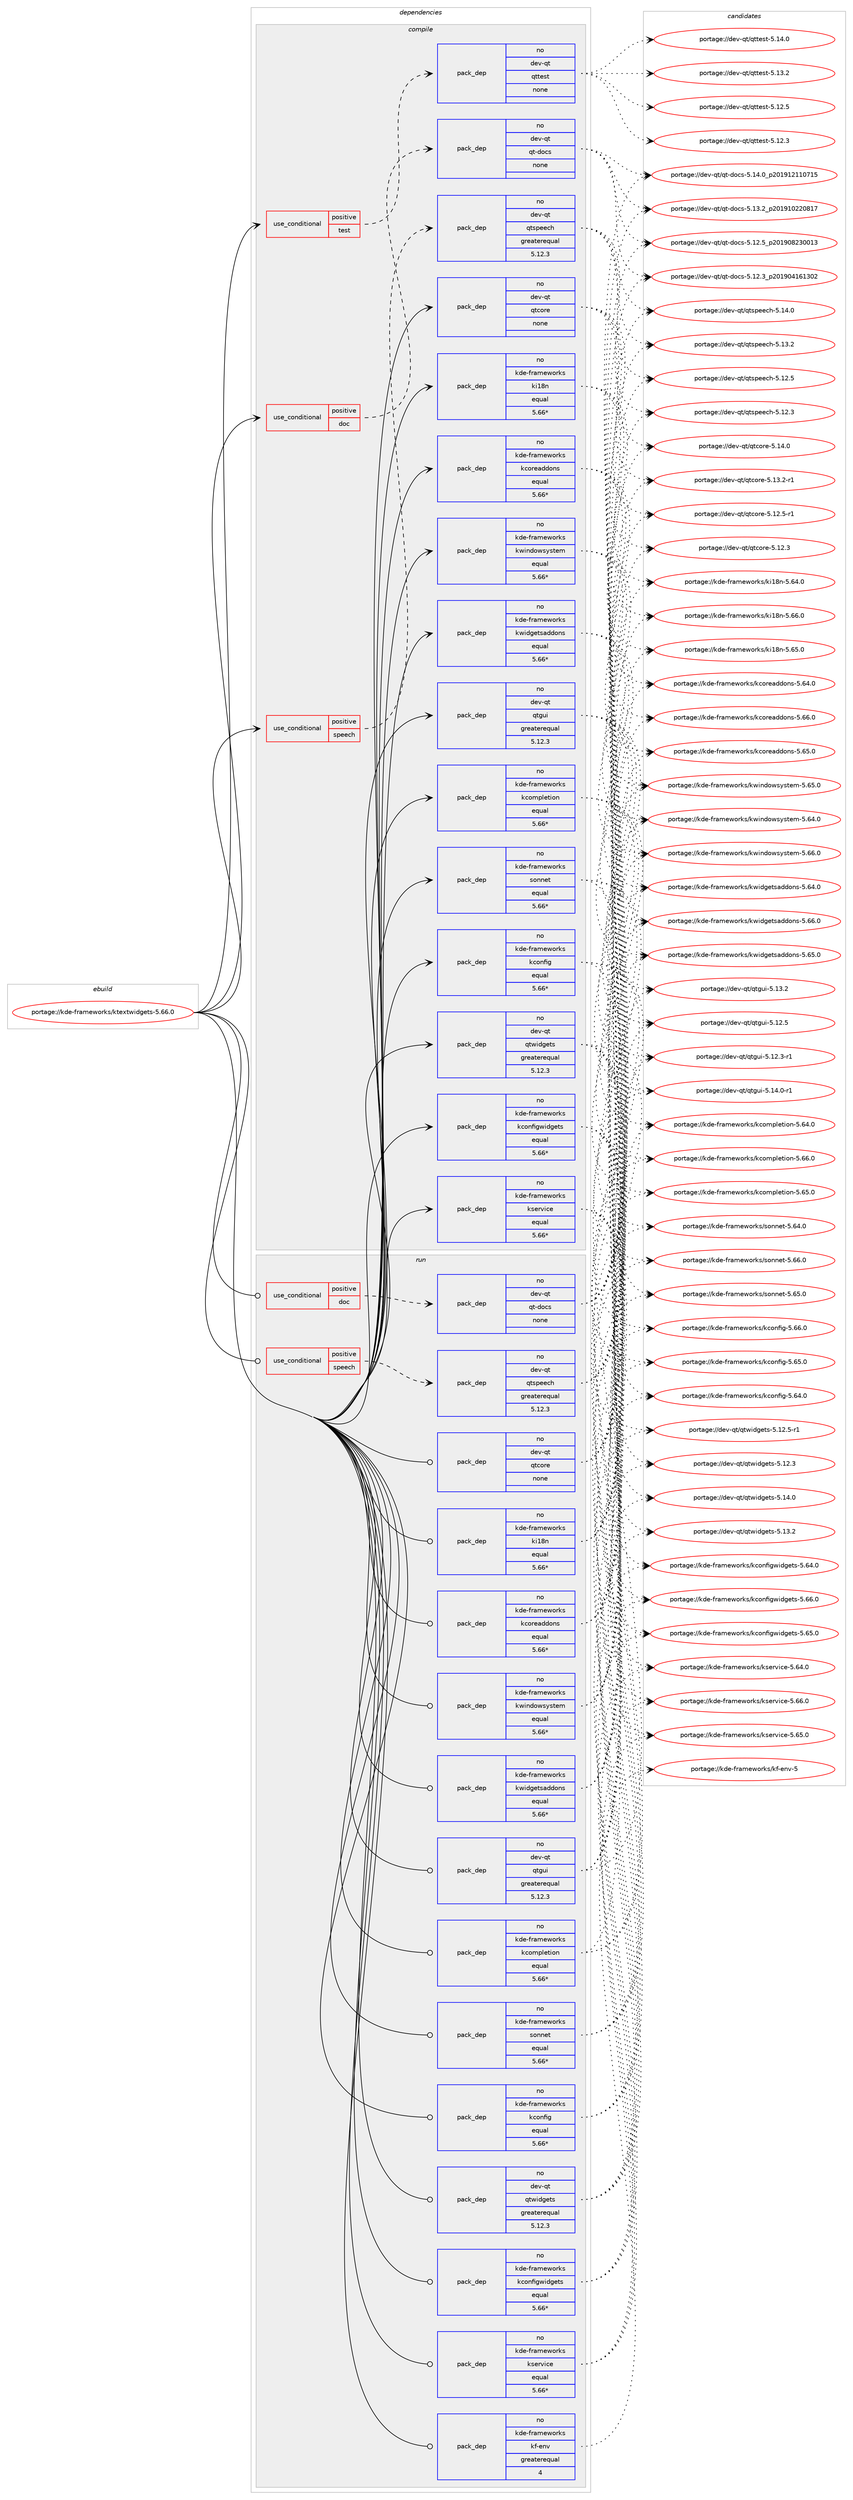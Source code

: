 digraph prolog {

# *************
# Graph options
# *************

newrank=true;
concentrate=true;
compound=true;
graph [rankdir=LR,fontname=Helvetica,fontsize=10,ranksep=1.5];#, ranksep=2.5, nodesep=0.2];
edge  [arrowhead=vee];
node  [fontname=Helvetica,fontsize=10];

# **********
# The ebuild
# **********

subgraph cluster_leftcol {
color=gray;
label=<<i>ebuild</i>>;
id [label="portage://kde-frameworks/ktextwidgets-5.66.0", color=red, width=4, href="../kde-frameworks/ktextwidgets-5.66.0.svg"];
}

# ****************
# The dependencies
# ****************

subgraph cluster_midcol {
color=gray;
label=<<i>dependencies</i>>;
subgraph cluster_compile {
fillcolor="#eeeeee";
style=filled;
label=<<i>compile</i>>;
subgraph cond55337 {
dependency245893 [label=<<TABLE BORDER="0" CELLBORDER="1" CELLSPACING="0" CELLPADDING="4"><TR><TD ROWSPAN="3" CELLPADDING="10">use_conditional</TD></TR><TR><TD>positive</TD></TR><TR><TD>doc</TD></TR></TABLE>>, shape=none, color=red];
subgraph pack186741 {
dependency245894 [label=<<TABLE BORDER="0" CELLBORDER="1" CELLSPACING="0" CELLPADDING="4" WIDTH="220"><TR><TD ROWSPAN="6" CELLPADDING="30">pack_dep</TD></TR><TR><TD WIDTH="110">no</TD></TR><TR><TD>dev-qt</TD></TR><TR><TD>qt-docs</TD></TR><TR><TD>none</TD></TR><TR><TD></TD></TR></TABLE>>, shape=none, color=blue];
}
dependency245893:e -> dependency245894:w [weight=20,style="dashed",arrowhead="vee"];
}
id:e -> dependency245893:w [weight=20,style="solid",arrowhead="vee"];
subgraph cond55338 {
dependency245895 [label=<<TABLE BORDER="0" CELLBORDER="1" CELLSPACING="0" CELLPADDING="4"><TR><TD ROWSPAN="3" CELLPADDING="10">use_conditional</TD></TR><TR><TD>positive</TD></TR><TR><TD>speech</TD></TR></TABLE>>, shape=none, color=red];
subgraph pack186742 {
dependency245896 [label=<<TABLE BORDER="0" CELLBORDER="1" CELLSPACING="0" CELLPADDING="4" WIDTH="220"><TR><TD ROWSPAN="6" CELLPADDING="30">pack_dep</TD></TR><TR><TD WIDTH="110">no</TD></TR><TR><TD>dev-qt</TD></TR><TR><TD>qtspeech</TD></TR><TR><TD>greaterequal</TD></TR><TR><TD>5.12.3</TD></TR></TABLE>>, shape=none, color=blue];
}
dependency245895:e -> dependency245896:w [weight=20,style="dashed",arrowhead="vee"];
}
id:e -> dependency245895:w [weight=20,style="solid",arrowhead="vee"];
subgraph cond55339 {
dependency245897 [label=<<TABLE BORDER="0" CELLBORDER="1" CELLSPACING="0" CELLPADDING="4"><TR><TD ROWSPAN="3" CELLPADDING="10">use_conditional</TD></TR><TR><TD>positive</TD></TR><TR><TD>test</TD></TR></TABLE>>, shape=none, color=red];
subgraph pack186743 {
dependency245898 [label=<<TABLE BORDER="0" CELLBORDER="1" CELLSPACING="0" CELLPADDING="4" WIDTH="220"><TR><TD ROWSPAN="6" CELLPADDING="30">pack_dep</TD></TR><TR><TD WIDTH="110">no</TD></TR><TR><TD>dev-qt</TD></TR><TR><TD>qttest</TD></TR><TR><TD>none</TD></TR><TR><TD></TD></TR></TABLE>>, shape=none, color=blue];
}
dependency245897:e -> dependency245898:w [weight=20,style="dashed",arrowhead="vee"];
}
id:e -> dependency245897:w [weight=20,style="solid",arrowhead="vee"];
subgraph pack186744 {
dependency245899 [label=<<TABLE BORDER="0" CELLBORDER="1" CELLSPACING="0" CELLPADDING="4" WIDTH="220"><TR><TD ROWSPAN="6" CELLPADDING="30">pack_dep</TD></TR><TR><TD WIDTH="110">no</TD></TR><TR><TD>dev-qt</TD></TR><TR><TD>qtcore</TD></TR><TR><TD>none</TD></TR><TR><TD></TD></TR></TABLE>>, shape=none, color=blue];
}
id:e -> dependency245899:w [weight=20,style="solid",arrowhead="vee"];
subgraph pack186745 {
dependency245900 [label=<<TABLE BORDER="0" CELLBORDER="1" CELLSPACING="0" CELLPADDING="4" WIDTH="220"><TR><TD ROWSPAN="6" CELLPADDING="30">pack_dep</TD></TR><TR><TD WIDTH="110">no</TD></TR><TR><TD>dev-qt</TD></TR><TR><TD>qtgui</TD></TR><TR><TD>greaterequal</TD></TR><TR><TD>5.12.3</TD></TR></TABLE>>, shape=none, color=blue];
}
id:e -> dependency245900:w [weight=20,style="solid",arrowhead="vee"];
subgraph pack186746 {
dependency245901 [label=<<TABLE BORDER="0" CELLBORDER="1" CELLSPACING="0" CELLPADDING="4" WIDTH="220"><TR><TD ROWSPAN="6" CELLPADDING="30">pack_dep</TD></TR><TR><TD WIDTH="110">no</TD></TR><TR><TD>dev-qt</TD></TR><TR><TD>qtwidgets</TD></TR><TR><TD>greaterequal</TD></TR><TR><TD>5.12.3</TD></TR></TABLE>>, shape=none, color=blue];
}
id:e -> dependency245901:w [weight=20,style="solid",arrowhead="vee"];
subgraph pack186747 {
dependency245902 [label=<<TABLE BORDER="0" CELLBORDER="1" CELLSPACING="0" CELLPADDING="4" WIDTH="220"><TR><TD ROWSPAN="6" CELLPADDING="30">pack_dep</TD></TR><TR><TD WIDTH="110">no</TD></TR><TR><TD>kde-frameworks</TD></TR><TR><TD>kcompletion</TD></TR><TR><TD>equal</TD></TR><TR><TD>5.66*</TD></TR></TABLE>>, shape=none, color=blue];
}
id:e -> dependency245902:w [weight=20,style="solid",arrowhead="vee"];
subgraph pack186748 {
dependency245903 [label=<<TABLE BORDER="0" CELLBORDER="1" CELLSPACING="0" CELLPADDING="4" WIDTH="220"><TR><TD ROWSPAN="6" CELLPADDING="30">pack_dep</TD></TR><TR><TD WIDTH="110">no</TD></TR><TR><TD>kde-frameworks</TD></TR><TR><TD>kconfig</TD></TR><TR><TD>equal</TD></TR><TR><TD>5.66*</TD></TR></TABLE>>, shape=none, color=blue];
}
id:e -> dependency245903:w [weight=20,style="solid",arrowhead="vee"];
subgraph pack186749 {
dependency245904 [label=<<TABLE BORDER="0" CELLBORDER="1" CELLSPACING="0" CELLPADDING="4" WIDTH="220"><TR><TD ROWSPAN="6" CELLPADDING="30">pack_dep</TD></TR><TR><TD WIDTH="110">no</TD></TR><TR><TD>kde-frameworks</TD></TR><TR><TD>kconfigwidgets</TD></TR><TR><TD>equal</TD></TR><TR><TD>5.66*</TD></TR></TABLE>>, shape=none, color=blue];
}
id:e -> dependency245904:w [weight=20,style="solid",arrowhead="vee"];
subgraph pack186750 {
dependency245905 [label=<<TABLE BORDER="0" CELLBORDER="1" CELLSPACING="0" CELLPADDING="4" WIDTH="220"><TR><TD ROWSPAN="6" CELLPADDING="30">pack_dep</TD></TR><TR><TD WIDTH="110">no</TD></TR><TR><TD>kde-frameworks</TD></TR><TR><TD>kcoreaddons</TD></TR><TR><TD>equal</TD></TR><TR><TD>5.66*</TD></TR></TABLE>>, shape=none, color=blue];
}
id:e -> dependency245905:w [weight=20,style="solid",arrowhead="vee"];
subgraph pack186751 {
dependency245906 [label=<<TABLE BORDER="0" CELLBORDER="1" CELLSPACING="0" CELLPADDING="4" WIDTH="220"><TR><TD ROWSPAN="6" CELLPADDING="30">pack_dep</TD></TR><TR><TD WIDTH="110">no</TD></TR><TR><TD>kde-frameworks</TD></TR><TR><TD>ki18n</TD></TR><TR><TD>equal</TD></TR><TR><TD>5.66*</TD></TR></TABLE>>, shape=none, color=blue];
}
id:e -> dependency245906:w [weight=20,style="solid",arrowhead="vee"];
subgraph pack186752 {
dependency245907 [label=<<TABLE BORDER="0" CELLBORDER="1" CELLSPACING="0" CELLPADDING="4" WIDTH="220"><TR><TD ROWSPAN="6" CELLPADDING="30">pack_dep</TD></TR><TR><TD WIDTH="110">no</TD></TR><TR><TD>kde-frameworks</TD></TR><TR><TD>kservice</TD></TR><TR><TD>equal</TD></TR><TR><TD>5.66*</TD></TR></TABLE>>, shape=none, color=blue];
}
id:e -> dependency245907:w [weight=20,style="solid",arrowhead="vee"];
subgraph pack186753 {
dependency245908 [label=<<TABLE BORDER="0" CELLBORDER="1" CELLSPACING="0" CELLPADDING="4" WIDTH="220"><TR><TD ROWSPAN="6" CELLPADDING="30">pack_dep</TD></TR><TR><TD WIDTH="110">no</TD></TR><TR><TD>kde-frameworks</TD></TR><TR><TD>kwidgetsaddons</TD></TR><TR><TD>equal</TD></TR><TR><TD>5.66*</TD></TR></TABLE>>, shape=none, color=blue];
}
id:e -> dependency245908:w [weight=20,style="solid",arrowhead="vee"];
subgraph pack186754 {
dependency245909 [label=<<TABLE BORDER="0" CELLBORDER="1" CELLSPACING="0" CELLPADDING="4" WIDTH="220"><TR><TD ROWSPAN="6" CELLPADDING="30">pack_dep</TD></TR><TR><TD WIDTH="110">no</TD></TR><TR><TD>kde-frameworks</TD></TR><TR><TD>kwindowsystem</TD></TR><TR><TD>equal</TD></TR><TR><TD>5.66*</TD></TR></TABLE>>, shape=none, color=blue];
}
id:e -> dependency245909:w [weight=20,style="solid",arrowhead="vee"];
subgraph pack186755 {
dependency245910 [label=<<TABLE BORDER="0" CELLBORDER="1" CELLSPACING="0" CELLPADDING="4" WIDTH="220"><TR><TD ROWSPAN="6" CELLPADDING="30">pack_dep</TD></TR><TR><TD WIDTH="110">no</TD></TR><TR><TD>kde-frameworks</TD></TR><TR><TD>sonnet</TD></TR><TR><TD>equal</TD></TR><TR><TD>5.66*</TD></TR></TABLE>>, shape=none, color=blue];
}
id:e -> dependency245910:w [weight=20,style="solid",arrowhead="vee"];
}
subgraph cluster_compileandrun {
fillcolor="#eeeeee";
style=filled;
label=<<i>compile and run</i>>;
}
subgraph cluster_run {
fillcolor="#eeeeee";
style=filled;
label=<<i>run</i>>;
subgraph cond55340 {
dependency245911 [label=<<TABLE BORDER="0" CELLBORDER="1" CELLSPACING="0" CELLPADDING="4"><TR><TD ROWSPAN="3" CELLPADDING="10">use_conditional</TD></TR><TR><TD>positive</TD></TR><TR><TD>doc</TD></TR></TABLE>>, shape=none, color=red];
subgraph pack186756 {
dependency245912 [label=<<TABLE BORDER="0" CELLBORDER="1" CELLSPACING="0" CELLPADDING="4" WIDTH="220"><TR><TD ROWSPAN="6" CELLPADDING="30">pack_dep</TD></TR><TR><TD WIDTH="110">no</TD></TR><TR><TD>dev-qt</TD></TR><TR><TD>qt-docs</TD></TR><TR><TD>none</TD></TR><TR><TD></TD></TR></TABLE>>, shape=none, color=blue];
}
dependency245911:e -> dependency245912:w [weight=20,style="dashed",arrowhead="vee"];
}
id:e -> dependency245911:w [weight=20,style="solid",arrowhead="odot"];
subgraph cond55341 {
dependency245913 [label=<<TABLE BORDER="0" CELLBORDER="1" CELLSPACING="0" CELLPADDING="4"><TR><TD ROWSPAN="3" CELLPADDING="10">use_conditional</TD></TR><TR><TD>positive</TD></TR><TR><TD>speech</TD></TR></TABLE>>, shape=none, color=red];
subgraph pack186757 {
dependency245914 [label=<<TABLE BORDER="0" CELLBORDER="1" CELLSPACING="0" CELLPADDING="4" WIDTH="220"><TR><TD ROWSPAN="6" CELLPADDING="30">pack_dep</TD></TR><TR><TD WIDTH="110">no</TD></TR><TR><TD>dev-qt</TD></TR><TR><TD>qtspeech</TD></TR><TR><TD>greaterequal</TD></TR><TR><TD>5.12.3</TD></TR></TABLE>>, shape=none, color=blue];
}
dependency245913:e -> dependency245914:w [weight=20,style="dashed",arrowhead="vee"];
}
id:e -> dependency245913:w [weight=20,style="solid",arrowhead="odot"];
subgraph pack186758 {
dependency245915 [label=<<TABLE BORDER="0" CELLBORDER="1" CELLSPACING="0" CELLPADDING="4" WIDTH="220"><TR><TD ROWSPAN="6" CELLPADDING="30">pack_dep</TD></TR><TR><TD WIDTH="110">no</TD></TR><TR><TD>dev-qt</TD></TR><TR><TD>qtcore</TD></TR><TR><TD>none</TD></TR><TR><TD></TD></TR></TABLE>>, shape=none, color=blue];
}
id:e -> dependency245915:w [weight=20,style="solid",arrowhead="odot"];
subgraph pack186759 {
dependency245916 [label=<<TABLE BORDER="0" CELLBORDER="1" CELLSPACING="0" CELLPADDING="4" WIDTH="220"><TR><TD ROWSPAN="6" CELLPADDING="30">pack_dep</TD></TR><TR><TD WIDTH="110">no</TD></TR><TR><TD>dev-qt</TD></TR><TR><TD>qtgui</TD></TR><TR><TD>greaterequal</TD></TR><TR><TD>5.12.3</TD></TR></TABLE>>, shape=none, color=blue];
}
id:e -> dependency245916:w [weight=20,style="solid",arrowhead="odot"];
subgraph pack186760 {
dependency245917 [label=<<TABLE BORDER="0" CELLBORDER="1" CELLSPACING="0" CELLPADDING="4" WIDTH="220"><TR><TD ROWSPAN="6" CELLPADDING="30">pack_dep</TD></TR><TR><TD WIDTH="110">no</TD></TR><TR><TD>dev-qt</TD></TR><TR><TD>qtwidgets</TD></TR><TR><TD>greaterequal</TD></TR><TR><TD>5.12.3</TD></TR></TABLE>>, shape=none, color=blue];
}
id:e -> dependency245917:w [weight=20,style="solid",arrowhead="odot"];
subgraph pack186761 {
dependency245918 [label=<<TABLE BORDER="0" CELLBORDER="1" CELLSPACING="0" CELLPADDING="4" WIDTH="220"><TR><TD ROWSPAN="6" CELLPADDING="30">pack_dep</TD></TR><TR><TD WIDTH="110">no</TD></TR><TR><TD>kde-frameworks</TD></TR><TR><TD>kcompletion</TD></TR><TR><TD>equal</TD></TR><TR><TD>5.66*</TD></TR></TABLE>>, shape=none, color=blue];
}
id:e -> dependency245918:w [weight=20,style="solid",arrowhead="odot"];
subgraph pack186762 {
dependency245919 [label=<<TABLE BORDER="0" CELLBORDER="1" CELLSPACING="0" CELLPADDING="4" WIDTH="220"><TR><TD ROWSPAN="6" CELLPADDING="30">pack_dep</TD></TR><TR><TD WIDTH="110">no</TD></TR><TR><TD>kde-frameworks</TD></TR><TR><TD>kconfig</TD></TR><TR><TD>equal</TD></TR><TR><TD>5.66*</TD></TR></TABLE>>, shape=none, color=blue];
}
id:e -> dependency245919:w [weight=20,style="solid",arrowhead="odot"];
subgraph pack186763 {
dependency245920 [label=<<TABLE BORDER="0" CELLBORDER="1" CELLSPACING="0" CELLPADDING="4" WIDTH="220"><TR><TD ROWSPAN="6" CELLPADDING="30">pack_dep</TD></TR><TR><TD WIDTH="110">no</TD></TR><TR><TD>kde-frameworks</TD></TR><TR><TD>kconfigwidgets</TD></TR><TR><TD>equal</TD></TR><TR><TD>5.66*</TD></TR></TABLE>>, shape=none, color=blue];
}
id:e -> dependency245920:w [weight=20,style="solid",arrowhead="odot"];
subgraph pack186764 {
dependency245921 [label=<<TABLE BORDER="0" CELLBORDER="1" CELLSPACING="0" CELLPADDING="4" WIDTH="220"><TR><TD ROWSPAN="6" CELLPADDING="30">pack_dep</TD></TR><TR><TD WIDTH="110">no</TD></TR><TR><TD>kde-frameworks</TD></TR><TR><TD>kcoreaddons</TD></TR><TR><TD>equal</TD></TR><TR><TD>5.66*</TD></TR></TABLE>>, shape=none, color=blue];
}
id:e -> dependency245921:w [weight=20,style="solid",arrowhead="odot"];
subgraph pack186765 {
dependency245922 [label=<<TABLE BORDER="0" CELLBORDER="1" CELLSPACING="0" CELLPADDING="4" WIDTH="220"><TR><TD ROWSPAN="6" CELLPADDING="30">pack_dep</TD></TR><TR><TD WIDTH="110">no</TD></TR><TR><TD>kde-frameworks</TD></TR><TR><TD>kf-env</TD></TR><TR><TD>greaterequal</TD></TR><TR><TD>4</TD></TR></TABLE>>, shape=none, color=blue];
}
id:e -> dependency245922:w [weight=20,style="solid",arrowhead="odot"];
subgraph pack186766 {
dependency245923 [label=<<TABLE BORDER="0" CELLBORDER="1" CELLSPACING="0" CELLPADDING="4" WIDTH="220"><TR><TD ROWSPAN="6" CELLPADDING="30">pack_dep</TD></TR><TR><TD WIDTH="110">no</TD></TR><TR><TD>kde-frameworks</TD></TR><TR><TD>ki18n</TD></TR><TR><TD>equal</TD></TR><TR><TD>5.66*</TD></TR></TABLE>>, shape=none, color=blue];
}
id:e -> dependency245923:w [weight=20,style="solid",arrowhead="odot"];
subgraph pack186767 {
dependency245924 [label=<<TABLE BORDER="0" CELLBORDER="1" CELLSPACING="0" CELLPADDING="4" WIDTH="220"><TR><TD ROWSPAN="6" CELLPADDING="30">pack_dep</TD></TR><TR><TD WIDTH="110">no</TD></TR><TR><TD>kde-frameworks</TD></TR><TR><TD>kservice</TD></TR><TR><TD>equal</TD></TR><TR><TD>5.66*</TD></TR></TABLE>>, shape=none, color=blue];
}
id:e -> dependency245924:w [weight=20,style="solid",arrowhead="odot"];
subgraph pack186768 {
dependency245925 [label=<<TABLE BORDER="0" CELLBORDER="1" CELLSPACING="0" CELLPADDING="4" WIDTH="220"><TR><TD ROWSPAN="6" CELLPADDING="30">pack_dep</TD></TR><TR><TD WIDTH="110">no</TD></TR><TR><TD>kde-frameworks</TD></TR><TR><TD>kwidgetsaddons</TD></TR><TR><TD>equal</TD></TR><TR><TD>5.66*</TD></TR></TABLE>>, shape=none, color=blue];
}
id:e -> dependency245925:w [weight=20,style="solid",arrowhead="odot"];
subgraph pack186769 {
dependency245926 [label=<<TABLE BORDER="0" CELLBORDER="1" CELLSPACING="0" CELLPADDING="4" WIDTH="220"><TR><TD ROWSPAN="6" CELLPADDING="30">pack_dep</TD></TR><TR><TD WIDTH="110">no</TD></TR><TR><TD>kde-frameworks</TD></TR><TR><TD>kwindowsystem</TD></TR><TR><TD>equal</TD></TR><TR><TD>5.66*</TD></TR></TABLE>>, shape=none, color=blue];
}
id:e -> dependency245926:w [weight=20,style="solid",arrowhead="odot"];
subgraph pack186770 {
dependency245927 [label=<<TABLE BORDER="0" CELLBORDER="1" CELLSPACING="0" CELLPADDING="4" WIDTH="220"><TR><TD ROWSPAN="6" CELLPADDING="30">pack_dep</TD></TR><TR><TD WIDTH="110">no</TD></TR><TR><TD>kde-frameworks</TD></TR><TR><TD>sonnet</TD></TR><TR><TD>equal</TD></TR><TR><TD>5.66*</TD></TR></TABLE>>, shape=none, color=blue];
}
id:e -> dependency245927:w [weight=20,style="solid",arrowhead="odot"];
}
}

# **************
# The candidates
# **************

subgraph cluster_choices {
rank=same;
color=gray;
label=<<i>candidates</i>>;

subgraph choice186741 {
color=black;
nodesep=1;
choice100101118451131164711311645100111991154553464952464895112504849574950494948554953 [label="portage://dev-qt/qt-docs-5.14.0_p201912110715", color=red, width=4,href="../dev-qt/qt-docs-5.14.0_p201912110715.svg"];
choice100101118451131164711311645100111991154553464951465095112504849574948505048564955 [label="portage://dev-qt/qt-docs-5.13.2_p201910220817", color=red, width=4,href="../dev-qt/qt-docs-5.13.2_p201910220817.svg"];
choice100101118451131164711311645100111991154553464950465395112504849574856505148484951 [label="portage://dev-qt/qt-docs-5.12.5_p201908230013", color=red, width=4,href="../dev-qt/qt-docs-5.12.5_p201908230013.svg"];
choice100101118451131164711311645100111991154553464950465195112504849574852495449514850 [label="portage://dev-qt/qt-docs-5.12.3_p201904161302", color=red, width=4,href="../dev-qt/qt-docs-5.12.3_p201904161302.svg"];
dependency245894:e -> choice100101118451131164711311645100111991154553464952464895112504849574950494948554953:w [style=dotted,weight="100"];
dependency245894:e -> choice100101118451131164711311645100111991154553464951465095112504849574948505048564955:w [style=dotted,weight="100"];
dependency245894:e -> choice100101118451131164711311645100111991154553464950465395112504849574856505148484951:w [style=dotted,weight="100"];
dependency245894:e -> choice100101118451131164711311645100111991154553464950465195112504849574852495449514850:w [style=dotted,weight="100"];
}
subgraph choice186742 {
color=black;
nodesep=1;
choice10010111845113116471131161151121011019910445534649524648 [label="portage://dev-qt/qtspeech-5.14.0", color=red, width=4,href="../dev-qt/qtspeech-5.14.0.svg"];
choice10010111845113116471131161151121011019910445534649514650 [label="portage://dev-qt/qtspeech-5.13.2", color=red, width=4,href="../dev-qt/qtspeech-5.13.2.svg"];
choice10010111845113116471131161151121011019910445534649504653 [label="portage://dev-qt/qtspeech-5.12.5", color=red, width=4,href="../dev-qt/qtspeech-5.12.5.svg"];
choice10010111845113116471131161151121011019910445534649504651 [label="portage://dev-qt/qtspeech-5.12.3", color=red, width=4,href="../dev-qt/qtspeech-5.12.3.svg"];
dependency245896:e -> choice10010111845113116471131161151121011019910445534649524648:w [style=dotted,weight="100"];
dependency245896:e -> choice10010111845113116471131161151121011019910445534649514650:w [style=dotted,weight="100"];
dependency245896:e -> choice10010111845113116471131161151121011019910445534649504653:w [style=dotted,weight="100"];
dependency245896:e -> choice10010111845113116471131161151121011019910445534649504651:w [style=dotted,weight="100"];
}
subgraph choice186743 {
color=black;
nodesep=1;
choice100101118451131164711311611610111511645534649524648 [label="portage://dev-qt/qttest-5.14.0", color=red, width=4,href="../dev-qt/qttest-5.14.0.svg"];
choice100101118451131164711311611610111511645534649514650 [label="portage://dev-qt/qttest-5.13.2", color=red, width=4,href="../dev-qt/qttest-5.13.2.svg"];
choice100101118451131164711311611610111511645534649504653 [label="portage://dev-qt/qttest-5.12.5", color=red, width=4,href="../dev-qt/qttest-5.12.5.svg"];
choice100101118451131164711311611610111511645534649504651 [label="portage://dev-qt/qttest-5.12.3", color=red, width=4,href="../dev-qt/qttest-5.12.3.svg"];
dependency245898:e -> choice100101118451131164711311611610111511645534649524648:w [style=dotted,weight="100"];
dependency245898:e -> choice100101118451131164711311611610111511645534649514650:w [style=dotted,weight="100"];
dependency245898:e -> choice100101118451131164711311611610111511645534649504653:w [style=dotted,weight="100"];
dependency245898:e -> choice100101118451131164711311611610111511645534649504651:w [style=dotted,weight="100"];
}
subgraph choice186744 {
color=black;
nodesep=1;
choice10010111845113116471131169911111410145534649524648 [label="portage://dev-qt/qtcore-5.14.0", color=red, width=4,href="../dev-qt/qtcore-5.14.0.svg"];
choice100101118451131164711311699111114101455346495146504511449 [label="portage://dev-qt/qtcore-5.13.2-r1", color=red, width=4,href="../dev-qt/qtcore-5.13.2-r1.svg"];
choice100101118451131164711311699111114101455346495046534511449 [label="portage://dev-qt/qtcore-5.12.5-r1", color=red, width=4,href="../dev-qt/qtcore-5.12.5-r1.svg"];
choice10010111845113116471131169911111410145534649504651 [label="portage://dev-qt/qtcore-5.12.3", color=red, width=4,href="../dev-qt/qtcore-5.12.3.svg"];
dependency245899:e -> choice10010111845113116471131169911111410145534649524648:w [style=dotted,weight="100"];
dependency245899:e -> choice100101118451131164711311699111114101455346495146504511449:w [style=dotted,weight="100"];
dependency245899:e -> choice100101118451131164711311699111114101455346495046534511449:w [style=dotted,weight="100"];
dependency245899:e -> choice10010111845113116471131169911111410145534649504651:w [style=dotted,weight="100"];
}
subgraph choice186745 {
color=black;
nodesep=1;
choice1001011184511311647113116103117105455346495246484511449 [label="portage://dev-qt/qtgui-5.14.0-r1", color=red, width=4,href="../dev-qt/qtgui-5.14.0-r1.svg"];
choice100101118451131164711311610311710545534649514650 [label="portage://dev-qt/qtgui-5.13.2", color=red, width=4,href="../dev-qt/qtgui-5.13.2.svg"];
choice100101118451131164711311610311710545534649504653 [label="portage://dev-qt/qtgui-5.12.5", color=red, width=4,href="../dev-qt/qtgui-5.12.5.svg"];
choice1001011184511311647113116103117105455346495046514511449 [label="portage://dev-qt/qtgui-5.12.3-r1", color=red, width=4,href="../dev-qt/qtgui-5.12.3-r1.svg"];
dependency245900:e -> choice1001011184511311647113116103117105455346495246484511449:w [style=dotted,weight="100"];
dependency245900:e -> choice100101118451131164711311610311710545534649514650:w [style=dotted,weight="100"];
dependency245900:e -> choice100101118451131164711311610311710545534649504653:w [style=dotted,weight="100"];
dependency245900:e -> choice1001011184511311647113116103117105455346495046514511449:w [style=dotted,weight="100"];
}
subgraph choice186746 {
color=black;
nodesep=1;
choice100101118451131164711311611910510010310111611545534649524648 [label="portage://dev-qt/qtwidgets-5.14.0", color=red, width=4,href="../dev-qt/qtwidgets-5.14.0.svg"];
choice100101118451131164711311611910510010310111611545534649514650 [label="portage://dev-qt/qtwidgets-5.13.2", color=red, width=4,href="../dev-qt/qtwidgets-5.13.2.svg"];
choice1001011184511311647113116119105100103101116115455346495046534511449 [label="portage://dev-qt/qtwidgets-5.12.5-r1", color=red, width=4,href="../dev-qt/qtwidgets-5.12.5-r1.svg"];
choice100101118451131164711311611910510010310111611545534649504651 [label="portage://dev-qt/qtwidgets-5.12.3", color=red, width=4,href="../dev-qt/qtwidgets-5.12.3.svg"];
dependency245901:e -> choice100101118451131164711311611910510010310111611545534649524648:w [style=dotted,weight="100"];
dependency245901:e -> choice100101118451131164711311611910510010310111611545534649514650:w [style=dotted,weight="100"];
dependency245901:e -> choice1001011184511311647113116119105100103101116115455346495046534511449:w [style=dotted,weight="100"];
dependency245901:e -> choice100101118451131164711311611910510010310111611545534649504651:w [style=dotted,weight="100"];
}
subgraph choice186747 {
color=black;
nodesep=1;
choice1071001014510211497109101119111114107115471079911110911210810111610511111045534654544648 [label="portage://kde-frameworks/kcompletion-5.66.0", color=red, width=4,href="../kde-frameworks/kcompletion-5.66.0.svg"];
choice1071001014510211497109101119111114107115471079911110911210810111610511111045534654534648 [label="portage://kde-frameworks/kcompletion-5.65.0", color=red, width=4,href="../kde-frameworks/kcompletion-5.65.0.svg"];
choice1071001014510211497109101119111114107115471079911110911210810111610511111045534654524648 [label="portage://kde-frameworks/kcompletion-5.64.0", color=red, width=4,href="../kde-frameworks/kcompletion-5.64.0.svg"];
dependency245902:e -> choice1071001014510211497109101119111114107115471079911110911210810111610511111045534654544648:w [style=dotted,weight="100"];
dependency245902:e -> choice1071001014510211497109101119111114107115471079911110911210810111610511111045534654534648:w [style=dotted,weight="100"];
dependency245902:e -> choice1071001014510211497109101119111114107115471079911110911210810111610511111045534654524648:w [style=dotted,weight="100"];
}
subgraph choice186748 {
color=black;
nodesep=1;
choice1071001014510211497109101119111114107115471079911111010210510345534654544648 [label="portage://kde-frameworks/kconfig-5.66.0", color=red, width=4,href="../kde-frameworks/kconfig-5.66.0.svg"];
choice1071001014510211497109101119111114107115471079911111010210510345534654534648 [label="portage://kde-frameworks/kconfig-5.65.0", color=red, width=4,href="../kde-frameworks/kconfig-5.65.0.svg"];
choice1071001014510211497109101119111114107115471079911111010210510345534654524648 [label="portage://kde-frameworks/kconfig-5.64.0", color=red, width=4,href="../kde-frameworks/kconfig-5.64.0.svg"];
dependency245903:e -> choice1071001014510211497109101119111114107115471079911111010210510345534654544648:w [style=dotted,weight="100"];
dependency245903:e -> choice1071001014510211497109101119111114107115471079911111010210510345534654534648:w [style=dotted,weight="100"];
dependency245903:e -> choice1071001014510211497109101119111114107115471079911111010210510345534654524648:w [style=dotted,weight="100"];
}
subgraph choice186749 {
color=black;
nodesep=1;
choice1071001014510211497109101119111114107115471079911111010210510311910510010310111611545534654544648 [label="portage://kde-frameworks/kconfigwidgets-5.66.0", color=red, width=4,href="../kde-frameworks/kconfigwidgets-5.66.0.svg"];
choice1071001014510211497109101119111114107115471079911111010210510311910510010310111611545534654534648 [label="portage://kde-frameworks/kconfigwidgets-5.65.0", color=red, width=4,href="../kde-frameworks/kconfigwidgets-5.65.0.svg"];
choice1071001014510211497109101119111114107115471079911111010210510311910510010310111611545534654524648 [label="portage://kde-frameworks/kconfigwidgets-5.64.0", color=red, width=4,href="../kde-frameworks/kconfigwidgets-5.64.0.svg"];
dependency245904:e -> choice1071001014510211497109101119111114107115471079911111010210510311910510010310111611545534654544648:w [style=dotted,weight="100"];
dependency245904:e -> choice1071001014510211497109101119111114107115471079911111010210510311910510010310111611545534654534648:w [style=dotted,weight="100"];
dependency245904:e -> choice1071001014510211497109101119111114107115471079911111010210510311910510010310111611545534654524648:w [style=dotted,weight="100"];
}
subgraph choice186750 {
color=black;
nodesep=1;
choice107100101451021149710910111911111410711547107991111141019710010011111011545534654544648 [label="portage://kde-frameworks/kcoreaddons-5.66.0", color=red, width=4,href="../kde-frameworks/kcoreaddons-5.66.0.svg"];
choice107100101451021149710910111911111410711547107991111141019710010011111011545534654534648 [label="portage://kde-frameworks/kcoreaddons-5.65.0", color=red, width=4,href="../kde-frameworks/kcoreaddons-5.65.0.svg"];
choice107100101451021149710910111911111410711547107991111141019710010011111011545534654524648 [label="portage://kde-frameworks/kcoreaddons-5.64.0", color=red, width=4,href="../kde-frameworks/kcoreaddons-5.64.0.svg"];
dependency245905:e -> choice107100101451021149710910111911111410711547107991111141019710010011111011545534654544648:w [style=dotted,weight="100"];
dependency245905:e -> choice107100101451021149710910111911111410711547107991111141019710010011111011545534654534648:w [style=dotted,weight="100"];
dependency245905:e -> choice107100101451021149710910111911111410711547107991111141019710010011111011545534654524648:w [style=dotted,weight="100"];
}
subgraph choice186751 {
color=black;
nodesep=1;
choice107100101451021149710910111911111410711547107105495611045534654544648 [label="portage://kde-frameworks/ki18n-5.66.0", color=red, width=4,href="../kde-frameworks/ki18n-5.66.0.svg"];
choice107100101451021149710910111911111410711547107105495611045534654534648 [label="portage://kde-frameworks/ki18n-5.65.0", color=red, width=4,href="../kde-frameworks/ki18n-5.65.0.svg"];
choice107100101451021149710910111911111410711547107105495611045534654524648 [label="portage://kde-frameworks/ki18n-5.64.0", color=red, width=4,href="../kde-frameworks/ki18n-5.64.0.svg"];
dependency245906:e -> choice107100101451021149710910111911111410711547107105495611045534654544648:w [style=dotted,weight="100"];
dependency245906:e -> choice107100101451021149710910111911111410711547107105495611045534654534648:w [style=dotted,weight="100"];
dependency245906:e -> choice107100101451021149710910111911111410711547107105495611045534654524648:w [style=dotted,weight="100"];
}
subgraph choice186752 {
color=black;
nodesep=1;
choice1071001014510211497109101119111114107115471071151011141181059910145534654544648 [label="portage://kde-frameworks/kservice-5.66.0", color=red, width=4,href="../kde-frameworks/kservice-5.66.0.svg"];
choice1071001014510211497109101119111114107115471071151011141181059910145534654534648 [label="portage://kde-frameworks/kservice-5.65.0", color=red, width=4,href="../kde-frameworks/kservice-5.65.0.svg"];
choice1071001014510211497109101119111114107115471071151011141181059910145534654524648 [label="portage://kde-frameworks/kservice-5.64.0", color=red, width=4,href="../kde-frameworks/kservice-5.64.0.svg"];
dependency245907:e -> choice1071001014510211497109101119111114107115471071151011141181059910145534654544648:w [style=dotted,weight="100"];
dependency245907:e -> choice1071001014510211497109101119111114107115471071151011141181059910145534654534648:w [style=dotted,weight="100"];
dependency245907:e -> choice1071001014510211497109101119111114107115471071151011141181059910145534654524648:w [style=dotted,weight="100"];
}
subgraph choice186753 {
color=black;
nodesep=1;
choice1071001014510211497109101119111114107115471071191051001031011161159710010011111011545534654544648 [label="portage://kde-frameworks/kwidgetsaddons-5.66.0", color=red, width=4,href="../kde-frameworks/kwidgetsaddons-5.66.0.svg"];
choice1071001014510211497109101119111114107115471071191051001031011161159710010011111011545534654534648 [label="portage://kde-frameworks/kwidgetsaddons-5.65.0", color=red, width=4,href="../kde-frameworks/kwidgetsaddons-5.65.0.svg"];
choice1071001014510211497109101119111114107115471071191051001031011161159710010011111011545534654524648 [label="portage://kde-frameworks/kwidgetsaddons-5.64.0", color=red, width=4,href="../kde-frameworks/kwidgetsaddons-5.64.0.svg"];
dependency245908:e -> choice1071001014510211497109101119111114107115471071191051001031011161159710010011111011545534654544648:w [style=dotted,weight="100"];
dependency245908:e -> choice1071001014510211497109101119111114107115471071191051001031011161159710010011111011545534654534648:w [style=dotted,weight="100"];
dependency245908:e -> choice1071001014510211497109101119111114107115471071191051001031011161159710010011111011545534654524648:w [style=dotted,weight="100"];
}
subgraph choice186754 {
color=black;
nodesep=1;
choice10710010145102114971091011191111141071154710711910511010011111911512111511610110945534654544648 [label="portage://kde-frameworks/kwindowsystem-5.66.0", color=red, width=4,href="../kde-frameworks/kwindowsystem-5.66.0.svg"];
choice10710010145102114971091011191111141071154710711910511010011111911512111511610110945534654534648 [label="portage://kde-frameworks/kwindowsystem-5.65.0", color=red, width=4,href="../kde-frameworks/kwindowsystem-5.65.0.svg"];
choice10710010145102114971091011191111141071154710711910511010011111911512111511610110945534654524648 [label="portage://kde-frameworks/kwindowsystem-5.64.0", color=red, width=4,href="../kde-frameworks/kwindowsystem-5.64.0.svg"];
dependency245909:e -> choice10710010145102114971091011191111141071154710711910511010011111911512111511610110945534654544648:w [style=dotted,weight="100"];
dependency245909:e -> choice10710010145102114971091011191111141071154710711910511010011111911512111511610110945534654534648:w [style=dotted,weight="100"];
dependency245909:e -> choice10710010145102114971091011191111141071154710711910511010011111911512111511610110945534654524648:w [style=dotted,weight="100"];
}
subgraph choice186755 {
color=black;
nodesep=1;
choice10710010145102114971091011191111141071154711511111011010111645534654544648 [label="portage://kde-frameworks/sonnet-5.66.0", color=red, width=4,href="../kde-frameworks/sonnet-5.66.0.svg"];
choice10710010145102114971091011191111141071154711511111011010111645534654534648 [label="portage://kde-frameworks/sonnet-5.65.0", color=red, width=4,href="../kde-frameworks/sonnet-5.65.0.svg"];
choice10710010145102114971091011191111141071154711511111011010111645534654524648 [label="portage://kde-frameworks/sonnet-5.64.0", color=red, width=4,href="../kde-frameworks/sonnet-5.64.0.svg"];
dependency245910:e -> choice10710010145102114971091011191111141071154711511111011010111645534654544648:w [style=dotted,weight="100"];
dependency245910:e -> choice10710010145102114971091011191111141071154711511111011010111645534654534648:w [style=dotted,weight="100"];
dependency245910:e -> choice10710010145102114971091011191111141071154711511111011010111645534654524648:w [style=dotted,weight="100"];
}
subgraph choice186756 {
color=black;
nodesep=1;
choice100101118451131164711311645100111991154553464952464895112504849574950494948554953 [label="portage://dev-qt/qt-docs-5.14.0_p201912110715", color=red, width=4,href="../dev-qt/qt-docs-5.14.0_p201912110715.svg"];
choice100101118451131164711311645100111991154553464951465095112504849574948505048564955 [label="portage://dev-qt/qt-docs-5.13.2_p201910220817", color=red, width=4,href="../dev-qt/qt-docs-5.13.2_p201910220817.svg"];
choice100101118451131164711311645100111991154553464950465395112504849574856505148484951 [label="portage://dev-qt/qt-docs-5.12.5_p201908230013", color=red, width=4,href="../dev-qt/qt-docs-5.12.5_p201908230013.svg"];
choice100101118451131164711311645100111991154553464950465195112504849574852495449514850 [label="portage://dev-qt/qt-docs-5.12.3_p201904161302", color=red, width=4,href="../dev-qt/qt-docs-5.12.3_p201904161302.svg"];
dependency245912:e -> choice100101118451131164711311645100111991154553464952464895112504849574950494948554953:w [style=dotted,weight="100"];
dependency245912:e -> choice100101118451131164711311645100111991154553464951465095112504849574948505048564955:w [style=dotted,weight="100"];
dependency245912:e -> choice100101118451131164711311645100111991154553464950465395112504849574856505148484951:w [style=dotted,weight="100"];
dependency245912:e -> choice100101118451131164711311645100111991154553464950465195112504849574852495449514850:w [style=dotted,weight="100"];
}
subgraph choice186757 {
color=black;
nodesep=1;
choice10010111845113116471131161151121011019910445534649524648 [label="portage://dev-qt/qtspeech-5.14.0", color=red, width=4,href="../dev-qt/qtspeech-5.14.0.svg"];
choice10010111845113116471131161151121011019910445534649514650 [label="portage://dev-qt/qtspeech-5.13.2", color=red, width=4,href="../dev-qt/qtspeech-5.13.2.svg"];
choice10010111845113116471131161151121011019910445534649504653 [label="portage://dev-qt/qtspeech-5.12.5", color=red, width=4,href="../dev-qt/qtspeech-5.12.5.svg"];
choice10010111845113116471131161151121011019910445534649504651 [label="portage://dev-qt/qtspeech-5.12.3", color=red, width=4,href="../dev-qt/qtspeech-5.12.3.svg"];
dependency245914:e -> choice10010111845113116471131161151121011019910445534649524648:w [style=dotted,weight="100"];
dependency245914:e -> choice10010111845113116471131161151121011019910445534649514650:w [style=dotted,weight="100"];
dependency245914:e -> choice10010111845113116471131161151121011019910445534649504653:w [style=dotted,weight="100"];
dependency245914:e -> choice10010111845113116471131161151121011019910445534649504651:w [style=dotted,weight="100"];
}
subgraph choice186758 {
color=black;
nodesep=1;
choice10010111845113116471131169911111410145534649524648 [label="portage://dev-qt/qtcore-5.14.0", color=red, width=4,href="../dev-qt/qtcore-5.14.0.svg"];
choice100101118451131164711311699111114101455346495146504511449 [label="portage://dev-qt/qtcore-5.13.2-r1", color=red, width=4,href="../dev-qt/qtcore-5.13.2-r1.svg"];
choice100101118451131164711311699111114101455346495046534511449 [label="portage://dev-qt/qtcore-5.12.5-r1", color=red, width=4,href="../dev-qt/qtcore-5.12.5-r1.svg"];
choice10010111845113116471131169911111410145534649504651 [label="portage://dev-qt/qtcore-5.12.3", color=red, width=4,href="../dev-qt/qtcore-5.12.3.svg"];
dependency245915:e -> choice10010111845113116471131169911111410145534649524648:w [style=dotted,weight="100"];
dependency245915:e -> choice100101118451131164711311699111114101455346495146504511449:w [style=dotted,weight="100"];
dependency245915:e -> choice100101118451131164711311699111114101455346495046534511449:w [style=dotted,weight="100"];
dependency245915:e -> choice10010111845113116471131169911111410145534649504651:w [style=dotted,weight="100"];
}
subgraph choice186759 {
color=black;
nodesep=1;
choice1001011184511311647113116103117105455346495246484511449 [label="portage://dev-qt/qtgui-5.14.0-r1", color=red, width=4,href="../dev-qt/qtgui-5.14.0-r1.svg"];
choice100101118451131164711311610311710545534649514650 [label="portage://dev-qt/qtgui-5.13.2", color=red, width=4,href="../dev-qt/qtgui-5.13.2.svg"];
choice100101118451131164711311610311710545534649504653 [label="portage://dev-qt/qtgui-5.12.5", color=red, width=4,href="../dev-qt/qtgui-5.12.5.svg"];
choice1001011184511311647113116103117105455346495046514511449 [label="portage://dev-qt/qtgui-5.12.3-r1", color=red, width=4,href="../dev-qt/qtgui-5.12.3-r1.svg"];
dependency245916:e -> choice1001011184511311647113116103117105455346495246484511449:w [style=dotted,weight="100"];
dependency245916:e -> choice100101118451131164711311610311710545534649514650:w [style=dotted,weight="100"];
dependency245916:e -> choice100101118451131164711311610311710545534649504653:w [style=dotted,weight="100"];
dependency245916:e -> choice1001011184511311647113116103117105455346495046514511449:w [style=dotted,weight="100"];
}
subgraph choice186760 {
color=black;
nodesep=1;
choice100101118451131164711311611910510010310111611545534649524648 [label="portage://dev-qt/qtwidgets-5.14.0", color=red, width=4,href="../dev-qt/qtwidgets-5.14.0.svg"];
choice100101118451131164711311611910510010310111611545534649514650 [label="portage://dev-qt/qtwidgets-5.13.2", color=red, width=4,href="../dev-qt/qtwidgets-5.13.2.svg"];
choice1001011184511311647113116119105100103101116115455346495046534511449 [label="portage://dev-qt/qtwidgets-5.12.5-r1", color=red, width=4,href="../dev-qt/qtwidgets-5.12.5-r1.svg"];
choice100101118451131164711311611910510010310111611545534649504651 [label="portage://dev-qt/qtwidgets-5.12.3", color=red, width=4,href="../dev-qt/qtwidgets-5.12.3.svg"];
dependency245917:e -> choice100101118451131164711311611910510010310111611545534649524648:w [style=dotted,weight="100"];
dependency245917:e -> choice100101118451131164711311611910510010310111611545534649514650:w [style=dotted,weight="100"];
dependency245917:e -> choice1001011184511311647113116119105100103101116115455346495046534511449:w [style=dotted,weight="100"];
dependency245917:e -> choice100101118451131164711311611910510010310111611545534649504651:w [style=dotted,weight="100"];
}
subgraph choice186761 {
color=black;
nodesep=1;
choice1071001014510211497109101119111114107115471079911110911210810111610511111045534654544648 [label="portage://kde-frameworks/kcompletion-5.66.0", color=red, width=4,href="../kde-frameworks/kcompletion-5.66.0.svg"];
choice1071001014510211497109101119111114107115471079911110911210810111610511111045534654534648 [label="portage://kde-frameworks/kcompletion-5.65.0", color=red, width=4,href="../kde-frameworks/kcompletion-5.65.0.svg"];
choice1071001014510211497109101119111114107115471079911110911210810111610511111045534654524648 [label="portage://kde-frameworks/kcompletion-5.64.0", color=red, width=4,href="../kde-frameworks/kcompletion-5.64.0.svg"];
dependency245918:e -> choice1071001014510211497109101119111114107115471079911110911210810111610511111045534654544648:w [style=dotted,weight="100"];
dependency245918:e -> choice1071001014510211497109101119111114107115471079911110911210810111610511111045534654534648:w [style=dotted,weight="100"];
dependency245918:e -> choice1071001014510211497109101119111114107115471079911110911210810111610511111045534654524648:w [style=dotted,weight="100"];
}
subgraph choice186762 {
color=black;
nodesep=1;
choice1071001014510211497109101119111114107115471079911111010210510345534654544648 [label="portage://kde-frameworks/kconfig-5.66.0", color=red, width=4,href="../kde-frameworks/kconfig-5.66.0.svg"];
choice1071001014510211497109101119111114107115471079911111010210510345534654534648 [label="portage://kde-frameworks/kconfig-5.65.0", color=red, width=4,href="../kde-frameworks/kconfig-5.65.0.svg"];
choice1071001014510211497109101119111114107115471079911111010210510345534654524648 [label="portage://kde-frameworks/kconfig-5.64.0", color=red, width=4,href="../kde-frameworks/kconfig-5.64.0.svg"];
dependency245919:e -> choice1071001014510211497109101119111114107115471079911111010210510345534654544648:w [style=dotted,weight="100"];
dependency245919:e -> choice1071001014510211497109101119111114107115471079911111010210510345534654534648:w [style=dotted,weight="100"];
dependency245919:e -> choice1071001014510211497109101119111114107115471079911111010210510345534654524648:w [style=dotted,weight="100"];
}
subgraph choice186763 {
color=black;
nodesep=1;
choice1071001014510211497109101119111114107115471079911111010210510311910510010310111611545534654544648 [label="portage://kde-frameworks/kconfigwidgets-5.66.0", color=red, width=4,href="../kde-frameworks/kconfigwidgets-5.66.0.svg"];
choice1071001014510211497109101119111114107115471079911111010210510311910510010310111611545534654534648 [label="portage://kde-frameworks/kconfigwidgets-5.65.0", color=red, width=4,href="../kde-frameworks/kconfigwidgets-5.65.0.svg"];
choice1071001014510211497109101119111114107115471079911111010210510311910510010310111611545534654524648 [label="portage://kde-frameworks/kconfigwidgets-5.64.0", color=red, width=4,href="../kde-frameworks/kconfigwidgets-5.64.0.svg"];
dependency245920:e -> choice1071001014510211497109101119111114107115471079911111010210510311910510010310111611545534654544648:w [style=dotted,weight="100"];
dependency245920:e -> choice1071001014510211497109101119111114107115471079911111010210510311910510010310111611545534654534648:w [style=dotted,weight="100"];
dependency245920:e -> choice1071001014510211497109101119111114107115471079911111010210510311910510010310111611545534654524648:w [style=dotted,weight="100"];
}
subgraph choice186764 {
color=black;
nodesep=1;
choice107100101451021149710910111911111410711547107991111141019710010011111011545534654544648 [label="portage://kde-frameworks/kcoreaddons-5.66.0", color=red, width=4,href="../kde-frameworks/kcoreaddons-5.66.0.svg"];
choice107100101451021149710910111911111410711547107991111141019710010011111011545534654534648 [label="portage://kde-frameworks/kcoreaddons-5.65.0", color=red, width=4,href="../kde-frameworks/kcoreaddons-5.65.0.svg"];
choice107100101451021149710910111911111410711547107991111141019710010011111011545534654524648 [label="portage://kde-frameworks/kcoreaddons-5.64.0", color=red, width=4,href="../kde-frameworks/kcoreaddons-5.64.0.svg"];
dependency245921:e -> choice107100101451021149710910111911111410711547107991111141019710010011111011545534654544648:w [style=dotted,weight="100"];
dependency245921:e -> choice107100101451021149710910111911111410711547107991111141019710010011111011545534654534648:w [style=dotted,weight="100"];
dependency245921:e -> choice107100101451021149710910111911111410711547107991111141019710010011111011545534654524648:w [style=dotted,weight="100"];
}
subgraph choice186765 {
color=black;
nodesep=1;
choice107100101451021149710910111911111410711547107102451011101184553 [label="portage://kde-frameworks/kf-env-5", color=red, width=4,href="../kde-frameworks/kf-env-5.svg"];
dependency245922:e -> choice107100101451021149710910111911111410711547107102451011101184553:w [style=dotted,weight="100"];
}
subgraph choice186766 {
color=black;
nodesep=1;
choice107100101451021149710910111911111410711547107105495611045534654544648 [label="portage://kde-frameworks/ki18n-5.66.0", color=red, width=4,href="../kde-frameworks/ki18n-5.66.0.svg"];
choice107100101451021149710910111911111410711547107105495611045534654534648 [label="portage://kde-frameworks/ki18n-5.65.0", color=red, width=4,href="../kde-frameworks/ki18n-5.65.0.svg"];
choice107100101451021149710910111911111410711547107105495611045534654524648 [label="portage://kde-frameworks/ki18n-5.64.0", color=red, width=4,href="../kde-frameworks/ki18n-5.64.0.svg"];
dependency245923:e -> choice107100101451021149710910111911111410711547107105495611045534654544648:w [style=dotted,weight="100"];
dependency245923:e -> choice107100101451021149710910111911111410711547107105495611045534654534648:w [style=dotted,weight="100"];
dependency245923:e -> choice107100101451021149710910111911111410711547107105495611045534654524648:w [style=dotted,weight="100"];
}
subgraph choice186767 {
color=black;
nodesep=1;
choice1071001014510211497109101119111114107115471071151011141181059910145534654544648 [label="portage://kde-frameworks/kservice-5.66.0", color=red, width=4,href="../kde-frameworks/kservice-5.66.0.svg"];
choice1071001014510211497109101119111114107115471071151011141181059910145534654534648 [label="portage://kde-frameworks/kservice-5.65.0", color=red, width=4,href="../kde-frameworks/kservice-5.65.0.svg"];
choice1071001014510211497109101119111114107115471071151011141181059910145534654524648 [label="portage://kde-frameworks/kservice-5.64.0", color=red, width=4,href="../kde-frameworks/kservice-5.64.0.svg"];
dependency245924:e -> choice1071001014510211497109101119111114107115471071151011141181059910145534654544648:w [style=dotted,weight="100"];
dependency245924:e -> choice1071001014510211497109101119111114107115471071151011141181059910145534654534648:w [style=dotted,weight="100"];
dependency245924:e -> choice1071001014510211497109101119111114107115471071151011141181059910145534654524648:w [style=dotted,weight="100"];
}
subgraph choice186768 {
color=black;
nodesep=1;
choice1071001014510211497109101119111114107115471071191051001031011161159710010011111011545534654544648 [label="portage://kde-frameworks/kwidgetsaddons-5.66.0", color=red, width=4,href="../kde-frameworks/kwidgetsaddons-5.66.0.svg"];
choice1071001014510211497109101119111114107115471071191051001031011161159710010011111011545534654534648 [label="portage://kde-frameworks/kwidgetsaddons-5.65.0", color=red, width=4,href="../kde-frameworks/kwidgetsaddons-5.65.0.svg"];
choice1071001014510211497109101119111114107115471071191051001031011161159710010011111011545534654524648 [label="portage://kde-frameworks/kwidgetsaddons-5.64.0", color=red, width=4,href="../kde-frameworks/kwidgetsaddons-5.64.0.svg"];
dependency245925:e -> choice1071001014510211497109101119111114107115471071191051001031011161159710010011111011545534654544648:w [style=dotted,weight="100"];
dependency245925:e -> choice1071001014510211497109101119111114107115471071191051001031011161159710010011111011545534654534648:w [style=dotted,weight="100"];
dependency245925:e -> choice1071001014510211497109101119111114107115471071191051001031011161159710010011111011545534654524648:w [style=dotted,weight="100"];
}
subgraph choice186769 {
color=black;
nodesep=1;
choice10710010145102114971091011191111141071154710711910511010011111911512111511610110945534654544648 [label="portage://kde-frameworks/kwindowsystem-5.66.0", color=red, width=4,href="../kde-frameworks/kwindowsystem-5.66.0.svg"];
choice10710010145102114971091011191111141071154710711910511010011111911512111511610110945534654534648 [label="portage://kde-frameworks/kwindowsystem-5.65.0", color=red, width=4,href="../kde-frameworks/kwindowsystem-5.65.0.svg"];
choice10710010145102114971091011191111141071154710711910511010011111911512111511610110945534654524648 [label="portage://kde-frameworks/kwindowsystem-5.64.0", color=red, width=4,href="../kde-frameworks/kwindowsystem-5.64.0.svg"];
dependency245926:e -> choice10710010145102114971091011191111141071154710711910511010011111911512111511610110945534654544648:w [style=dotted,weight="100"];
dependency245926:e -> choice10710010145102114971091011191111141071154710711910511010011111911512111511610110945534654534648:w [style=dotted,weight="100"];
dependency245926:e -> choice10710010145102114971091011191111141071154710711910511010011111911512111511610110945534654524648:w [style=dotted,weight="100"];
}
subgraph choice186770 {
color=black;
nodesep=1;
choice10710010145102114971091011191111141071154711511111011010111645534654544648 [label="portage://kde-frameworks/sonnet-5.66.0", color=red, width=4,href="../kde-frameworks/sonnet-5.66.0.svg"];
choice10710010145102114971091011191111141071154711511111011010111645534654534648 [label="portage://kde-frameworks/sonnet-5.65.0", color=red, width=4,href="../kde-frameworks/sonnet-5.65.0.svg"];
choice10710010145102114971091011191111141071154711511111011010111645534654524648 [label="portage://kde-frameworks/sonnet-5.64.0", color=red, width=4,href="../kde-frameworks/sonnet-5.64.0.svg"];
dependency245927:e -> choice10710010145102114971091011191111141071154711511111011010111645534654544648:w [style=dotted,weight="100"];
dependency245927:e -> choice10710010145102114971091011191111141071154711511111011010111645534654534648:w [style=dotted,weight="100"];
dependency245927:e -> choice10710010145102114971091011191111141071154711511111011010111645534654524648:w [style=dotted,weight="100"];
}
}

}

